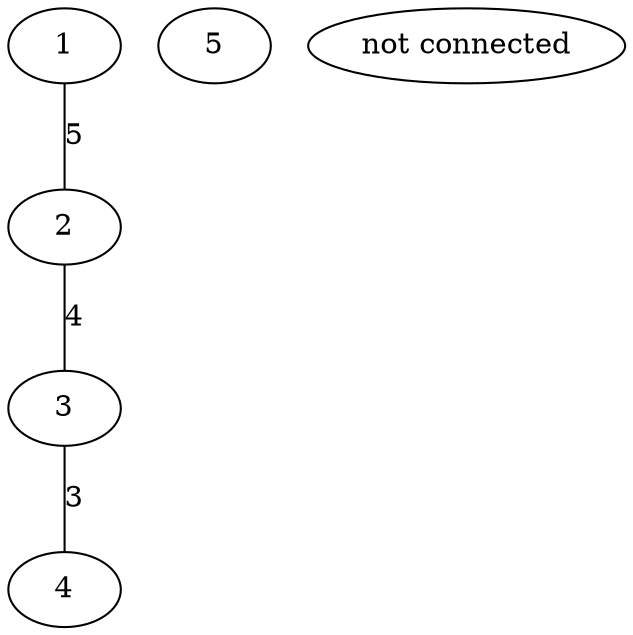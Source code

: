 graph Grath {
1
2
3
4
5


3 -- 4 [label = 3]
2 -- 3 [label = 4]
1 -- 2 [label = 5]
0 [label = "not connected"]
}